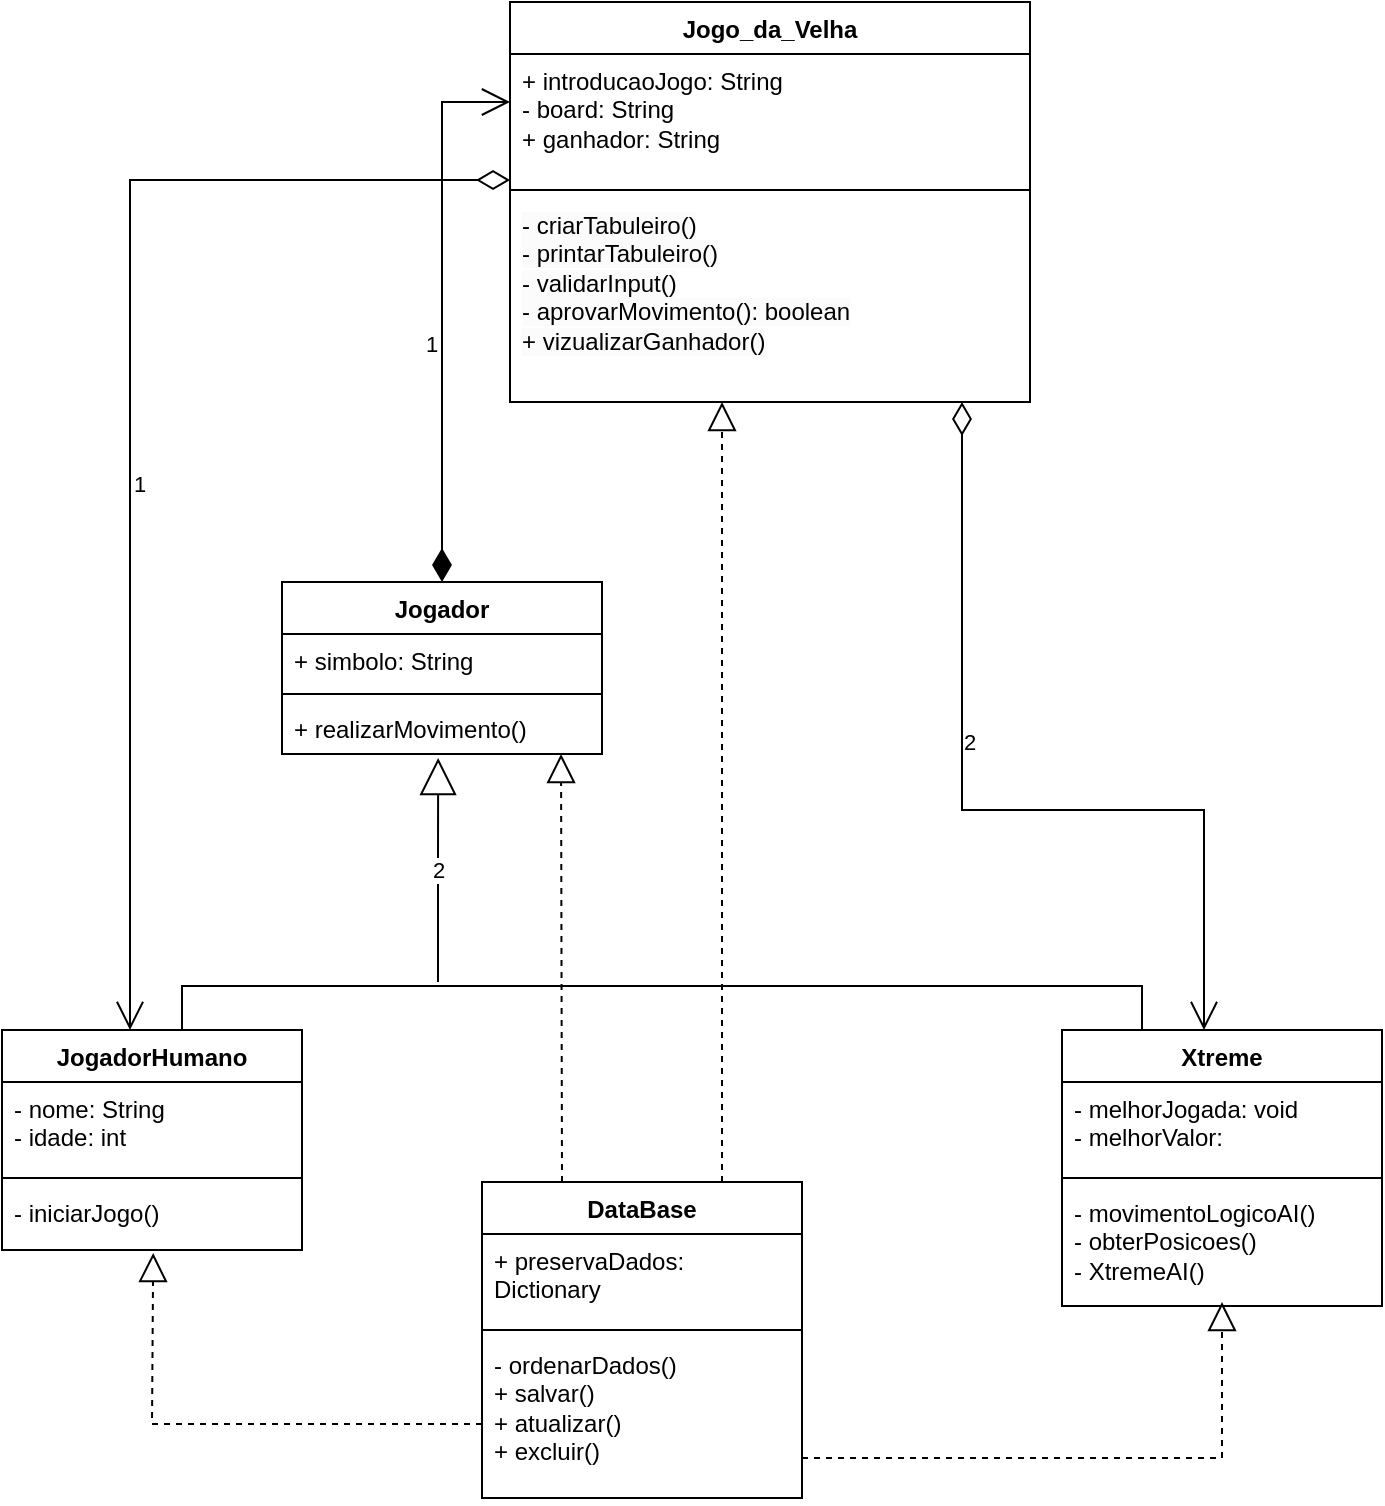 <mxfile version="22.0.8" type="github">
  <diagram id="C5RBs43oDa-KdzZeNtuy" name="Page-1">
    <mxGraphModel dx="1318" dy="701" grid="1" gridSize="10" guides="1" tooltips="1" connect="1" arrows="1" fold="1" page="1" pageScale="1" pageWidth="827" pageHeight="1169" math="0" shadow="0">
      <root>
        <mxCell id="WIyWlLk6GJQsqaUBKTNV-0" />
        <mxCell id="WIyWlLk6GJQsqaUBKTNV-1" parent="WIyWlLk6GJQsqaUBKTNV-0" />
        <mxCell id="xp1IItS3Fl5OiVRxLF02-6" value="JogadorHumano" style="swimlane;fontStyle=1;align=center;verticalAlign=top;childLayout=stackLayout;horizontal=1;startSize=26;horizontalStack=0;resizeParent=1;resizeParentMax=0;resizeLast=0;collapsible=1;marginBottom=0;whiteSpace=wrap;html=1;" parent="WIyWlLk6GJQsqaUBKTNV-1" vertex="1">
          <mxGeometry x="30" y="574" width="150" height="110" as="geometry">
            <mxRectangle x="40" y="220" width="160" height="30" as="alternateBounds" />
          </mxGeometry>
        </mxCell>
        <mxCell id="xp1IItS3Fl5OiVRxLF02-7" value="- nome: String&lt;br&gt;- idade: int" style="text;strokeColor=none;fillColor=none;align=left;verticalAlign=top;spacingLeft=4;spacingRight=4;overflow=hidden;rotatable=0;points=[[0,0.5],[1,0.5]];portConstraint=eastwest;whiteSpace=wrap;html=1;" parent="xp1IItS3Fl5OiVRxLF02-6" vertex="1">
          <mxGeometry y="26" width="150" height="44" as="geometry" />
        </mxCell>
        <mxCell id="pOmfXv9Te24kAN78FUxh-3" value="" style="line;strokeWidth=1;fillColor=none;align=left;verticalAlign=middle;spacingTop=-1;spacingLeft=3;spacingRight=3;rotatable=0;labelPosition=right;points=[];portConstraint=eastwest;strokeColor=inherit;" parent="xp1IItS3Fl5OiVRxLF02-6" vertex="1">
          <mxGeometry y="70" width="150" height="8" as="geometry" />
        </mxCell>
        <mxCell id="xp1IItS3Fl5OiVRxLF02-9" value="- iniciarJogo()" style="text;strokeColor=none;fillColor=none;align=left;verticalAlign=top;spacingLeft=4;spacingRight=4;overflow=hidden;rotatable=0;points=[[0,0.5],[1,0.5]];portConstraint=eastwest;whiteSpace=wrap;html=1;" parent="xp1IItS3Fl5OiVRxLF02-6" vertex="1">
          <mxGeometry y="78" width="150" height="32" as="geometry" />
        </mxCell>
        <mxCell id="sRjCVBPb3T5dQX43nlEq-4" value="Jogo_da_Velha" style="swimlane;fontStyle=1;align=center;verticalAlign=top;childLayout=stackLayout;horizontal=1;startSize=26;horizontalStack=0;resizeParent=1;resizeParentMax=0;resizeLast=0;collapsible=1;marginBottom=0;whiteSpace=wrap;html=1;" parent="WIyWlLk6GJQsqaUBKTNV-1" vertex="1">
          <mxGeometry x="284" y="60" width="260" height="200" as="geometry">
            <mxRectangle x="284" y="90" width="130" height="30" as="alternateBounds" />
          </mxGeometry>
        </mxCell>
        <mxCell id="Vnfe225P1apWCNoxONZB-0" value="+ introducaoJogo: String&lt;br&gt;- board: String&lt;br&gt;+ ganhador: String" style="text;strokeColor=none;fillColor=none;align=left;verticalAlign=top;spacingLeft=4;spacingRight=4;overflow=hidden;rotatable=0;points=[[0,0.5],[1,0.5]];portConstraint=eastwest;whiteSpace=wrap;html=1;" parent="sRjCVBPb3T5dQX43nlEq-4" vertex="1">
          <mxGeometry y="26" width="260" height="64" as="geometry" />
        </mxCell>
        <mxCell id="sRjCVBPb3T5dQX43nlEq-6" value="" style="line;strokeWidth=1;fillColor=none;align=left;verticalAlign=middle;spacingTop=-1;spacingLeft=3;spacingRight=3;rotatable=0;labelPosition=right;points=[];portConstraint=eastwest;strokeColor=inherit;" parent="sRjCVBPb3T5dQX43nlEq-4" vertex="1">
          <mxGeometry y="90" width="260" height="8" as="geometry" />
        </mxCell>
        <mxCell id="sRjCVBPb3T5dQX43nlEq-7" value="&lt;span style=&quot;color: rgb(0, 0, 0); font-family: Helvetica; font-size: 12px; font-style: normal; font-variant-ligatures: normal; font-variant-caps: normal; font-weight: 400; letter-spacing: normal; orphans: 2; text-align: left; text-indent: 0px; text-transform: none; widows: 2; word-spacing: 0px; -webkit-text-stroke-width: 0px; background-color: rgb(251, 251, 251); text-decoration-thickness: initial; text-decoration-style: initial; text-decoration-color: initial; float: none; display: inline !important;&quot;&gt;- criarTabuleiro()&lt;/span&gt;&lt;br style=&quot;border-color: var(--border-color); color: rgb(0, 0, 0); font-family: Helvetica; font-size: 12px; font-style: normal; font-variant-ligatures: normal; font-variant-caps: normal; font-weight: 400; letter-spacing: normal; orphans: 2; text-align: left; text-indent: 0px; text-transform: none; widows: 2; word-spacing: 0px; -webkit-text-stroke-width: 0px; background-color: rgb(251, 251, 251); text-decoration-thickness: initial; text-decoration-style: initial; text-decoration-color: initial;&quot;&gt;&lt;span style=&quot;color: rgb(0, 0, 0); font-family: Helvetica; font-size: 12px; font-style: normal; font-variant-ligatures: normal; font-variant-caps: normal; font-weight: 400; letter-spacing: normal; orphans: 2; text-align: left; text-indent: 0px; text-transform: none; widows: 2; word-spacing: 0px; -webkit-text-stroke-width: 0px; background-color: rgb(251, 251, 251); text-decoration-thickness: initial; text-decoration-style: initial; text-decoration-color: initial; float: none; display: inline !important;&quot;&gt;- printarTabuleiro()&lt;br&gt;- validarInput()&lt;br&gt;- aprovarMovimento(): boolean&lt;br&gt;+ vizualizarGanhador()&lt;br&gt;&lt;/span&gt;" style="text;strokeColor=none;fillColor=none;align=left;verticalAlign=top;spacingLeft=4;spacingRight=4;overflow=hidden;rotatable=0;points=[[0,0.5],[1,0.5]];portConstraint=eastwest;whiteSpace=wrap;html=1;" parent="sRjCVBPb3T5dQX43nlEq-4" vertex="1">
          <mxGeometry y="98" width="260" height="102" as="geometry" />
        </mxCell>
        <mxCell id="sRjCVBPb3T5dQX43nlEq-8" value="DataBase" style="swimlane;fontStyle=1;align=center;verticalAlign=top;childLayout=stackLayout;horizontal=1;startSize=26;horizontalStack=0;resizeParent=1;resizeParentMax=0;resizeLast=0;collapsible=1;marginBottom=0;whiteSpace=wrap;html=1;" parent="WIyWlLk6GJQsqaUBKTNV-1" vertex="1">
          <mxGeometry x="270" y="650" width="160" height="158" as="geometry">
            <mxRectangle x="170" y="430" width="100" height="30" as="alternateBounds" />
          </mxGeometry>
        </mxCell>
        <mxCell id="sRjCVBPb3T5dQX43nlEq-9" value="+ preservaDados: Dictionary" style="text;strokeColor=none;fillColor=none;align=left;verticalAlign=top;spacingLeft=4;spacingRight=4;overflow=hidden;rotatable=0;points=[[0,0.5],[1,0.5]];portConstraint=eastwest;whiteSpace=wrap;html=1;" parent="sRjCVBPb3T5dQX43nlEq-8" vertex="1">
          <mxGeometry y="26" width="160" height="44" as="geometry" />
        </mxCell>
        <mxCell id="sRjCVBPb3T5dQX43nlEq-10" value="" style="line;strokeWidth=1;fillColor=none;align=left;verticalAlign=middle;spacingTop=-1;spacingLeft=3;spacingRight=3;rotatable=0;labelPosition=right;points=[];portConstraint=eastwest;strokeColor=inherit;" parent="sRjCVBPb3T5dQX43nlEq-8" vertex="1">
          <mxGeometry y="70" width="160" height="8" as="geometry" />
        </mxCell>
        <mxCell id="sRjCVBPb3T5dQX43nlEq-11" value="- ordenarDados()&lt;br&gt;+ salvar()&lt;br&gt;+ atualizar()&lt;br&gt;+ excluir()" style="text;strokeColor=none;fillColor=none;align=left;verticalAlign=top;spacingLeft=4;spacingRight=4;overflow=hidden;rotatable=0;points=[[0,0.5],[1,0.5]];portConstraint=eastwest;whiteSpace=wrap;html=1;" parent="sRjCVBPb3T5dQX43nlEq-8" vertex="1">
          <mxGeometry y="78" width="160" height="80" as="geometry" />
        </mxCell>
        <mxCell id="sRjCVBPb3T5dQX43nlEq-13" value="" style="endArrow=block;dashed=1;endFill=0;endSize=12;html=1;rounded=0;exitX=0.75;exitY=0;exitDx=0;exitDy=0;" parent="WIyWlLk6GJQsqaUBKTNV-1" source="sRjCVBPb3T5dQX43nlEq-8" edge="1">
          <mxGeometry width="160" relative="1" as="geometry">
            <mxPoint x="310" y="280" as="sourcePoint" />
            <mxPoint x="390" y="260" as="targetPoint" />
          </mxGeometry>
        </mxCell>
        <mxCell id="sRjCVBPb3T5dQX43nlEq-14" value="" style="endArrow=block;dashed=1;endFill=0;endSize=12;html=1;rounded=0;entryX=0.504;entryY=1.047;entryDx=0;entryDy=0;entryPerimeter=0;" parent="WIyWlLk6GJQsqaUBKTNV-1" target="xp1IItS3Fl5OiVRxLF02-9" edge="1">
          <mxGeometry width="160" relative="1" as="geometry">
            <mxPoint x="270" y="771" as="sourcePoint" />
            <mxPoint x="105" y="585" as="targetPoint" />
            <Array as="points">
              <mxPoint x="105" y="771" />
            </Array>
          </mxGeometry>
        </mxCell>
        <mxCell id="sRjCVBPb3T5dQX43nlEq-16" value="Xtreme" style="swimlane;fontStyle=1;align=center;verticalAlign=top;childLayout=stackLayout;horizontal=1;startSize=26;horizontalStack=0;resizeParent=1;resizeParentMax=0;resizeLast=0;collapsible=1;marginBottom=0;whiteSpace=wrap;html=1;" parent="WIyWlLk6GJQsqaUBKTNV-1" vertex="1">
          <mxGeometry x="560" y="574" width="160" height="138" as="geometry">
            <mxRectangle x="620" y="320" width="80" height="30" as="alternateBounds" />
          </mxGeometry>
        </mxCell>
        <mxCell id="sRjCVBPb3T5dQX43nlEq-17" value="- melhorJogada: void&lt;br&gt;- melhorValor:&amp;nbsp;" style="text;strokeColor=none;fillColor=none;align=left;verticalAlign=top;spacingLeft=4;spacingRight=4;overflow=hidden;rotatable=0;points=[[0,0.5],[1,0.5]];portConstraint=eastwest;whiteSpace=wrap;html=1;" parent="sRjCVBPb3T5dQX43nlEq-16" vertex="1">
          <mxGeometry y="26" width="160" height="44" as="geometry" />
        </mxCell>
        <mxCell id="sRjCVBPb3T5dQX43nlEq-18" value="" style="line;strokeWidth=1;fillColor=none;align=left;verticalAlign=middle;spacingTop=-1;spacingLeft=3;spacingRight=3;rotatable=0;labelPosition=right;points=[];portConstraint=eastwest;strokeColor=inherit;" parent="sRjCVBPb3T5dQX43nlEq-16" vertex="1">
          <mxGeometry y="70" width="160" height="8" as="geometry" />
        </mxCell>
        <mxCell id="sRjCVBPb3T5dQX43nlEq-19" value="- movimentoLogicoAI()&lt;br&gt;- obterPosicoes()&lt;br&gt;- XtremeAI()" style="text;strokeColor=none;fillColor=none;align=left;verticalAlign=top;spacingLeft=4;spacingRight=4;overflow=hidden;rotatable=0;points=[[0,0.5],[1,0.5]];portConstraint=eastwest;whiteSpace=wrap;html=1;" parent="sRjCVBPb3T5dQX43nlEq-16" vertex="1">
          <mxGeometry y="78" width="160" height="60" as="geometry" />
        </mxCell>
        <mxCell id="sRjCVBPb3T5dQX43nlEq-21" value="2" style="endArrow=open;html=1;endSize=12;startArrow=diamondThin;startSize=14;startFill=0;edgeStyle=orthogonalEdgeStyle;align=left;verticalAlign=bottom;rounded=0;" parent="WIyWlLk6GJQsqaUBKTNV-1" source="sRjCVBPb3T5dQX43nlEq-7" edge="1">
          <mxGeometry x="-0.179" y="-1" relative="1" as="geometry">
            <mxPoint x="510.02" y="266.958" as="sourcePoint" />
            <mxPoint x="631" y="574" as="targetPoint" />
            <Array as="points">
              <mxPoint x="510" y="464" />
              <mxPoint x="631" y="464" />
            </Array>
            <mxPoint as="offset" />
          </mxGeometry>
        </mxCell>
        <mxCell id="sRjCVBPb3T5dQX43nlEq-22" value="" style="endArrow=block;dashed=1;endFill=0;endSize=12;html=1;rounded=0;entryX=0.5;entryY=0.967;entryDx=0;entryDy=0;entryPerimeter=0;" parent="WIyWlLk6GJQsqaUBKTNV-1" edge="1" target="sRjCVBPb3T5dQX43nlEq-19">
          <mxGeometry width="160" relative="1" as="geometry">
            <mxPoint x="430" y="788" as="sourcePoint" />
            <mxPoint x="640" y="720" as="targetPoint" />
            <Array as="points">
              <mxPoint x="640" y="788" />
            </Array>
          </mxGeometry>
        </mxCell>
        <mxCell id="kSqiffKiFfuQ-1eU-ID3-0" value="Jogador" style="swimlane;fontStyle=1;align=center;verticalAlign=top;childLayout=stackLayout;horizontal=1;startSize=26;horizontalStack=0;resizeParent=1;resizeParentMax=0;resizeLast=0;collapsible=1;marginBottom=0;whiteSpace=wrap;html=1;" parent="WIyWlLk6GJQsqaUBKTNV-1" vertex="1">
          <mxGeometry x="170" y="350" width="160" height="86" as="geometry" />
        </mxCell>
        <mxCell id="kSqiffKiFfuQ-1eU-ID3-1" value="+ simbolo: String" style="text;strokeColor=none;fillColor=none;align=left;verticalAlign=top;spacingLeft=4;spacingRight=4;overflow=hidden;rotatable=0;points=[[0,0.5],[1,0.5]];portConstraint=eastwest;whiteSpace=wrap;html=1;" parent="kSqiffKiFfuQ-1eU-ID3-0" vertex="1">
          <mxGeometry y="26" width="160" height="26" as="geometry" />
        </mxCell>
        <mxCell id="kSqiffKiFfuQ-1eU-ID3-2" value="" style="line;strokeWidth=1;fillColor=none;align=left;verticalAlign=middle;spacingTop=-1;spacingLeft=3;spacingRight=3;rotatable=0;labelPosition=right;points=[];portConstraint=eastwest;strokeColor=inherit;" parent="kSqiffKiFfuQ-1eU-ID3-0" vertex="1">
          <mxGeometry y="52" width="160" height="8" as="geometry" />
        </mxCell>
        <mxCell id="kSqiffKiFfuQ-1eU-ID3-3" value="+ realizarMovimento()" style="text;strokeColor=none;fillColor=none;align=left;verticalAlign=top;spacingLeft=4;spacingRight=4;overflow=hidden;rotatable=0;points=[[0,0.5],[1,0.5]];portConstraint=eastwest;whiteSpace=wrap;html=1;" parent="kSqiffKiFfuQ-1eU-ID3-0" vertex="1">
          <mxGeometry y="60" width="160" height="26" as="geometry" />
        </mxCell>
        <mxCell id="kSqiffKiFfuQ-1eU-ID3-6" value="" style="endArrow=block;dashed=1;endFill=0;endSize=12;html=1;rounded=0;exitX=0.25;exitY=0;exitDx=0;exitDy=0;entryX=0.872;entryY=1;entryDx=0;entryDy=0;entryPerimeter=0;" parent="WIyWlLk6GJQsqaUBKTNV-1" source="sRjCVBPb3T5dQX43nlEq-8" edge="1" target="kSqiffKiFfuQ-1eU-ID3-3">
          <mxGeometry width="160" relative="1" as="geometry">
            <mxPoint x="330" y="640" as="sourcePoint" />
            <mxPoint x="310" y="440" as="targetPoint" />
            <Array as="points" />
          </mxGeometry>
        </mxCell>
        <mxCell id="kSqiffKiFfuQ-1eU-ID3-7" value="2" style="endArrow=block;endSize=16;endFill=0;html=1;rounded=0;entryX=0.488;entryY=1.077;entryDx=0;entryDy=0;entryPerimeter=0;" parent="WIyWlLk6GJQsqaUBKTNV-1" target="kSqiffKiFfuQ-1eU-ID3-3" edge="1">
          <mxGeometry width="160" relative="1" as="geometry">
            <mxPoint x="248" y="550" as="sourcePoint" />
            <mxPoint x="490" y="760" as="targetPoint" />
            <Array as="points">
              <mxPoint x="248" y="490" />
            </Array>
          </mxGeometry>
        </mxCell>
        <mxCell id="kSqiffKiFfuQ-1eU-ID3-10" value="" style="endArrow=none;html=1;edgeStyle=orthogonalEdgeStyle;rounded=0;entryX=0.25;entryY=0;entryDx=0;entryDy=0;" parent="WIyWlLk6GJQsqaUBKTNV-1" target="sRjCVBPb3T5dQX43nlEq-16" edge="1">
          <mxGeometry relative="1" as="geometry">
            <mxPoint x="120" y="574" as="sourcePoint" />
            <mxPoint x="330" y="550" as="targetPoint" />
            <Array as="points">
              <mxPoint x="120" y="552" />
              <mxPoint x="600" y="552" />
            </Array>
          </mxGeometry>
        </mxCell>
        <mxCell id="kSqiffKiFfuQ-1eU-ID3-13" value="1" style="endArrow=open;html=1;endSize=12;startArrow=diamondThin;startSize=14;startFill=1;edgeStyle=orthogonalEdgeStyle;align=left;verticalAlign=bottom;rounded=0;exitX=0.5;exitY=0;exitDx=0;exitDy=0;" parent="WIyWlLk6GJQsqaUBKTNV-1" source="kSqiffKiFfuQ-1eU-ID3-0" edge="1">
          <mxGeometry x="-0.197" y="10" relative="1" as="geometry">
            <mxPoint x="124" y="110" as="sourcePoint" />
            <mxPoint x="284" y="110" as="targetPoint" />
            <Array as="points">
              <mxPoint x="250" y="110" />
            </Array>
            <mxPoint as="offset" />
          </mxGeometry>
        </mxCell>
        <mxCell id="kSqiffKiFfuQ-1eU-ID3-14" value="1" style="endArrow=open;html=1;endSize=12;startArrow=diamondThin;startSize=14;startFill=0;edgeStyle=orthogonalEdgeStyle;align=left;verticalAlign=bottom;rounded=0;entryX=0.4;entryY=0.009;entryDx=0;entryDy=0;entryPerimeter=0;" parent="WIyWlLk6GJQsqaUBKTNV-1" edge="1">
          <mxGeometry x="0.141" relative="1" as="geometry">
            <mxPoint x="284" y="149.01" as="sourcePoint" />
            <mxPoint x="94" y="574" as="targetPoint" />
            <Array as="points">
              <mxPoint x="94" y="149.01" />
            </Array>
            <mxPoint as="offset" />
          </mxGeometry>
        </mxCell>
      </root>
    </mxGraphModel>
  </diagram>
</mxfile>
